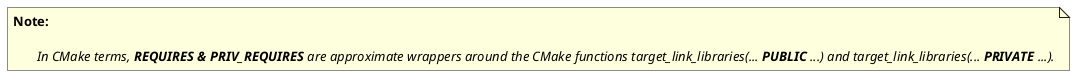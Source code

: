 @startuml
note as n
	<b>Note:</b>

        <i>In CMake terms, <b>REQUIRES & PRIV_REQUIRES</b> are approximate wrappers around the CMake functions target_link_libraries(... <b>PUBLIC</b> ...) and target_link_libraries(... <b>PRIVATE</b> ...).</i>
end note

 
@enduml